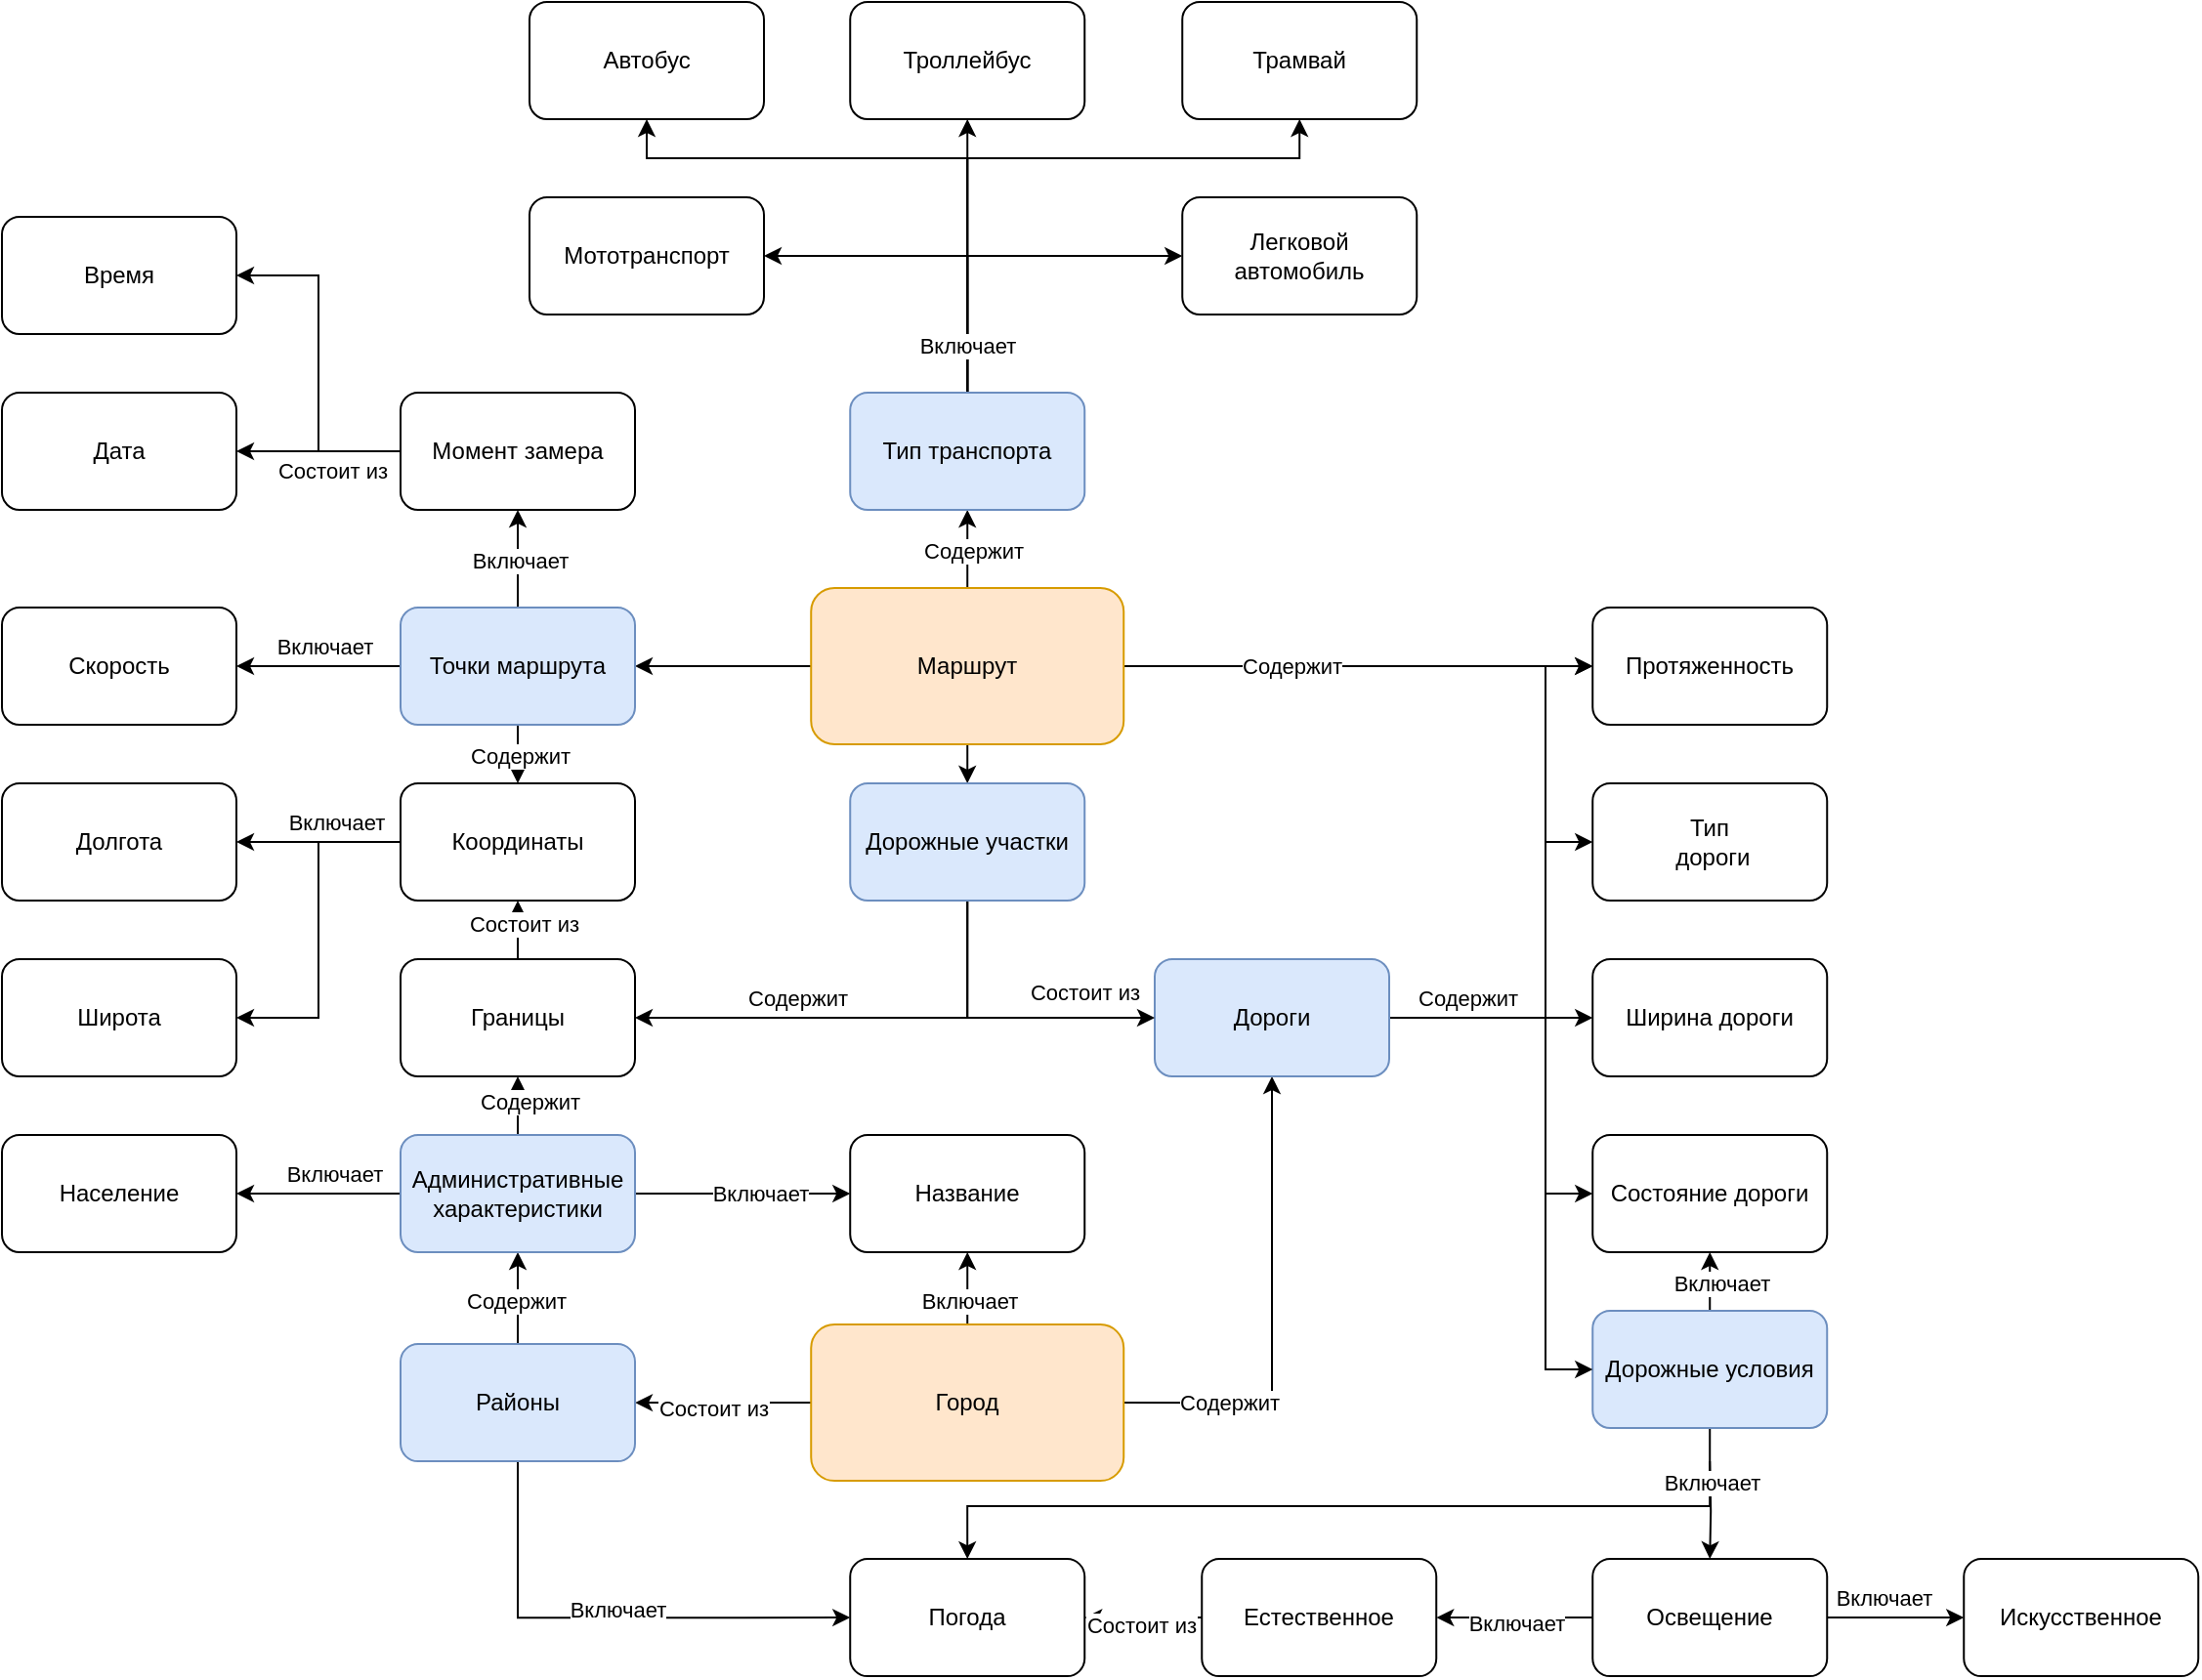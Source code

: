 <mxfile version="26.0.15">
  <diagram name="Страница — 1" id="sDsJkAFC1A9Nc0Rgq0W8">
    <mxGraphModel dx="1708" dy="1982" grid="1" gridSize="10" guides="1" tooltips="1" connect="1" arrows="1" fold="1" page="1" pageScale="1" pageWidth="827" pageHeight="1169" math="0" shadow="0">
      <root>
        <mxCell id="0" />
        <mxCell id="1" parent="0" />
        <mxCell id="dTeIS4s1cG9BcwlWkZZ--52" style="edgeStyle=orthogonalEdgeStyle;rounded=0;orthogonalLoop=1;jettySize=auto;html=1;exitX=0;exitY=0.5;exitDx=0;exitDy=0;entryX=1;entryY=0.5;entryDx=0;entryDy=0;" edge="1" parent="1" source="dTeIS4s1cG9BcwlWkZZ--1" target="dTeIS4s1cG9BcwlWkZZ--3">
          <mxGeometry relative="1" as="geometry" />
        </mxCell>
        <mxCell id="dTeIS4s1cG9BcwlWkZZ--125" value="Состоит из" style="edgeLabel;html=1;align=center;verticalAlign=middle;resizable=0;points=[];" vertex="1" connectable="0" parent="dTeIS4s1cG9BcwlWkZZ--52">
          <mxGeometry x="0.113" y="3" relative="1" as="geometry">
            <mxPoint as="offset" />
          </mxGeometry>
        </mxCell>
        <mxCell id="dTeIS4s1cG9BcwlWkZZ--75" style="edgeStyle=orthogonalEdgeStyle;rounded=0;orthogonalLoop=1;jettySize=auto;html=1;exitX=1;exitY=0.5;exitDx=0;exitDy=0;entryX=0.5;entryY=1;entryDx=0;entryDy=0;" edge="1" parent="1" source="dTeIS4s1cG9BcwlWkZZ--1" target="dTeIS4s1cG9BcwlWkZZ--6">
          <mxGeometry relative="1" as="geometry" />
        </mxCell>
        <mxCell id="dTeIS4s1cG9BcwlWkZZ--124" value="Содержит" style="edgeLabel;html=1;align=center;verticalAlign=middle;resizable=0;points=[];" vertex="1" connectable="0" parent="dTeIS4s1cG9BcwlWkZZ--75">
          <mxGeometry x="-0.56" relative="1" as="geometry">
            <mxPoint as="offset" />
          </mxGeometry>
        </mxCell>
        <mxCell id="dTeIS4s1cG9BcwlWkZZ--82" style="edgeStyle=orthogonalEdgeStyle;rounded=0;orthogonalLoop=1;jettySize=auto;html=1;exitX=0.5;exitY=0;exitDx=0;exitDy=0;entryX=0.5;entryY=1;entryDx=0;entryDy=0;" edge="1" parent="1" source="dTeIS4s1cG9BcwlWkZZ--1" target="dTeIS4s1cG9BcwlWkZZ--81">
          <mxGeometry relative="1" as="geometry" />
        </mxCell>
        <mxCell id="dTeIS4s1cG9BcwlWkZZ--122" value="Включает" style="edgeLabel;html=1;align=center;verticalAlign=middle;resizable=0;points=[];" vertex="1" connectable="0" parent="dTeIS4s1cG9BcwlWkZZ--82">
          <mxGeometry x="-0.329" y="-1" relative="1" as="geometry">
            <mxPoint as="offset" />
          </mxGeometry>
        </mxCell>
        <mxCell id="dTeIS4s1cG9BcwlWkZZ--1" value="Город" style="rounded=1;whiteSpace=wrap;html=1;fillColor=#ffe6cc;strokeColor=#d79b00;" vertex="1" parent="1">
          <mxGeometry x="504.12" y="337.06" width="160" height="80" as="geometry" />
        </mxCell>
        <mxCell id="dTeIS4s1cG9BcwlWkZZ--15" style="edgeStyle=orthogonalEdgeStyle;rounded=0;orthogonalLoop=1;jettySize=auto;html=1;exitX=0;exitY=0.5;exitDx=0;exitDy=0;entryX=1;entryY=0.5;entryDx=0;entryDy=0;" edge="1" parent="1" source="dTeIS4s1cG9BcwlWkZZ--2" target="dTeIS4s1cG9BcwlWkZZ--11">
          <mxGeometry relative="1" as="geometry" />
        </mxCell>
        <mxCell id="dTeIS4s1cG9BcwlWkZZ--26" style="edgeStyle=orthogonalEdgeStyle;rounded=0;orthogonalLoop=1;jettySize=auto;html=1;exitX=0.5;exitY=1;exitDx=0;exitDy=0;entryX=0.5;entryY=0;entryDx=0;entryDy=0;" edge="1" parent="1" source="dTeIS4s1cG9BcwlWkZZ--2" target="dTeIS4s1cG9BcwlWkZZ--10">
          <mxGeometry relative="1" as="geometry" />
        </mxCell>
        <mxCell id="dTeIS4s1cG9BcwlWkZZ--51" style="edgeStyle=orthogonalEdgeStyle;rounded=0;orthogonalLoop=1;jettySize=auto;html=1;exitX=0.5;exitY=0;exitDx=0;exitDy=0;entryX=0.5;entryY=1;entryDx=0;entryDy=0;" edge="1" parent="1" source="dTeIS4s1cG9BcwlWkZZ--2" target="dTeIS4s1cG9BcwlWkZZ--13">
          <mxGeometry relative="1" as="geometry" />
        </mxCell>
        <mxCell id="dTeIS4s1cG9BcwlWkZZ--101" value="Содержит" style="edgeLabel;html=1;align=center;verticalAlign=middle;resizable=0;points=[];" vertex="1" connectable="0" parent="dTeIS4s1cG9BcwlWkZZ--51">
          <mxGeometry x="-0.018" y="-3" relative="1" as="geometry">
            <mxPoint as="offset" />
          </mxGeometry>
        </mxCell>
        <mxCell id="dTeIS4s1cG9BcwlWkZZ--73" style="edgeStyle=orthogonalEdgeStyle;rounded=0;orthogonalLoop=1;jettySize=auto;html=1;exitX=1;exitY=0.5;exitDx=0;exitDy=0;entryX=0;entryY=0.5;entryDx=0;entryDy=0;" edge="1" parent="1" source="dTeIS4s1cG9BcwlWkZZ--2" target="dTeIS4s1cG9BcwlWkZZ--28">
          <mxGeometry relative="1" as="geometry" />
        </mxCell>
        <mxCell id="dTeIS4s1cG9BcwlWkZZ--102" value="Содержит" style="edgeLabel;html=1;align=center;verticalAlign=middle;resizable=0;points=[];" vertex="1" connectable="0" parent="dTeIS4s1cG9BcwlWkZZ--73">
          <mxGeometry x="-0.572" y="-5" relative="1" as="geometry">
            <mxPoint x="34" y="-5" as="offset" />
          </mxGeometry>
        </mxCell>
        <mxCell id="dTeIS4s1cG9BcwlWkZZ--2" value="Маршрут" style="rounded=1;whiteSpace=wrap;html=1;fillColor=#ffe6cc;strokeColor=#d79b00;" vertex="1" parent="1">
          <mxGeometry x="504.12" y="-40" width="160" height="80" as="geometry" />
        </mxCell>
        <mxCell id="dTeIS4s1cG9BcwlWkZZ--35" style="edgeStyle=orthogonalEdgeStyle;rounded=0;orthogonalLoop=1;jettySize=auto;html=1;exitX=0.5;exitY=0;exitDx=0;exitDy=0;entryX=0.5;entryY=1;entryDx=0;entryDy=0;" edge="1" parent="1" source="dTeIS4s1cG9BcwlWkZZ--3" target="dTeIS4s1cG9BcwlWkZZ--21">
          <mxGeometry relative="1" as="geometry" />
        </mxCell>
        <mxCell id="dTeIS4s1cG9BcwlWkZZ--111" value="Содержит" style="edgeLabel;html=1;align=center;verticalAlign=middle;resizable=0;points=[];" vertex="1" connectable="0" parent="dTeIS4s1cG9BcwlWkZZ--35">
          <mxGeometry x="-0.043" y="1" relative="1" as="geometry">
            <mxPoint as="offset" />
          </mxGeometry>
        </mxCell>
        <mxCell id="dTeIS4s1cG9BcwlWkZZ--55" style="edgeStyle=orthogonalEdgeStyle;rounded=0;orthogonalLoop=1;jettySize=auto;html=1;exitX=0.5;exitY=1;exitDx=0;exitDy=0;entryX=0;entryY=0.5;entryDx=0;entryDy=0;" edge="1" parent="1" source="dTeIS4s1cG9BcwlWkZZ--3" target="dTeIS4s1cG9BcwlWkZZ--36">
          <mxGeometry relative="1" as="geometry" />
        </mxCell>
        <mxCell id="dTeIS4s1cG9BcwlWkZZ--112" value="Включает" style="edgeLabel;html=1;align=center;verticalAlign=middle;resizable=0;points=[];" vertex="1" connectable="0" parent="dTeIS4s1cG9BcwlWkZZ--55">
          <mxGeometry x="0.047" y="4" relative="1" as="geometry">
            <mxPoint as="offset" />
          </mxGeometry>
        </mxCell>
        <mxCell id="dTeIS4s1cG9BcwlWkZZ--3" value="Районы" style="rounded=1;whiteSpace=wrap;html=1;fillColor=#dae8fc;strokeColor=#6c8ebf;" vertex="1" parent="1">
          <mxGeometry x="294" y="347.06" width="120" height="60" as="geometry" />
        </mxCell>
        <mxCell id="dTeIS4s1cG9BcwlWkZZ--4" value="Население" style="rounded=1;whiteSpace=wrap;html=1;" vertex="1" parent="1">
          <mxGeometry x="90" y="240" width="120" height="60" as="geometry" />
        </mxCell>
        <mxCell id="dTeIS4s1cG9BcwlWkZZ--70" style="edgeStyle=orthogonalEdgeStyle;rounded=0;orthogonalLoop=1;jettySize=auto;html=1;exitX=0.5;exitY=1;exitDx=0;exitDy=0;entryX=0.5;entryY=0;entryDx=0;entryDy=0;" edge="1" parent="1" target="dTeIS4s1cG9BcwlWkZZ--41">
          <mxGeometry relative="1" as="geometry">
            <mxPoint x="964.12" y="407.06" as="sourcePoint" />
          </mxGeometry>
        </mxCell>
        <mxCell id="dTeIS4s1cG9BcwlWkZZ--72" style="edgeStyle=orthogonalEdgeStyle;rounded=0;orthogonalLoop=1;jettySize=auto;html=1;exitX=0.5;exitY=0;exitDx=0;exitDy=0;entryX=0.5;entryY=1;entryDx=0;entryDy=0;" edge="1" parent="1" source="dTeIS4s1cG9BcwlWkZZ--5" target="dTeIS4s1cG9BcwlWkZZ--9">
          <mxGeometry relative="1" as="geometry" />
        </mxCell>
        <mxCell id="dTeIS4s1cG9BcwlWkZZ--127" value="Включает" style="edgeLabel;html=1;align=center;verticalAlign=middle;resizable=0;points=[];" vertex="1" connectable="0" parent="dTeIS4s1cG9BcwlWkZZ--72">
          <mxGeometry x="-0.043" y="-6" relative="1" as="geometry">
            <mxPoint as="offset" />
          </mxGeometry>
        </mxCell>
        <mxCell id="dTeIS4s1cG9BcwlWkZZ--100" style="edgeStyle=orthogonalEdgeStyle;rounded=0;orthogonalLoop=1;jettySize=auto;html=1;exitX=0.5;exitY=1;exitDx=0;exitDy=0;entryX=0.5;entryY=0;entryDx=0;entryDy=0;" edge="1" parent="1" source="dTeIS4s1cG9BcwlWkZZ--5" target="dTeIS4s1cG9BcwlWkZZ--36">
          <mxGeometry relative="1" as="geometry">
            <Array as="points">
              <mxPoint x="964" y="430" />
              <mxPoint x="584" y="430" />
            </Array>
          </mxGeometry>
        </mxCell>
        <mxCell id="dTeIS4s1cG9BcwlWkZZ--126" value="Включает" style="edgeLabel;html=1;align=center;verticalAlign=middle;resizable=0;points=[];" vertex="1" connectable="0" parent="dTeIS4s1cG9BcwlWkZZ--100">
          <mxGeometry x="-0.952" y="1" relative="1" as="geometry">
            <mxPoint y="17" as="offset" />
          </mxGeometry>
        </mxCell>
        <mxCell id="dTeIS4s1cG9BcwlWkZZ--5" value="Дорожные условия" style="rounded=1;whiteSpace=wrap;html=1;fillColor=#dae8fc;strokeColor=#6c8ebf;" vertex="1" parent="1">
          <mxGeometry x="904.12" y="330" width="120" height="60" as="geometry" />
        </mxCell>
        <mxCell id="dTeIS4s1cG9BcwlWkZZ--71" style="edgeStyle=orthogonalEdgeStyle;rounded=0;orthogonalLoop=1;jettySize=auto;html=1;exitX=1;exitY=0.5;exitDx=0;exitDy=0;entryX=0;entryY=0.5;entryDx=0;entryDy=0;" edge="1" parent="1" source="dTeIS4s1cG9BcwlWkZZ--6" target="dTeIS4s1cG9BcwlWkZZ--5">
          <mxGeometry relative="1" as="geometry">
            <Array as="points">
              <mxPoint x="880" y="180" />
              <mxPoint x="880" y="360" />
            </Array>
          </mxGeometry>
        </mxCell>
        <mxCell id="dTeIS4s1cG9BcwlWkZZ--77" style="edgeStyle=orthogonalEdgeStyle;rounded=0;orthogonalLoop=1;jettySize=auto;html=1;exitX=1;exitY=0.5;exitDx=0;exitDy=0;entryX=0;entryY=0.5;entryDx=0;entryDy=0;" edge="1" parent="1" source="dTeIS4s1cG9BcwlWkZZ--6" target="dTeIS4s1cG9BcwlWkZZ--9">
          <mxGeometry relative="1" as="geometry">
            <Array as="points">
              <mxPoint x="880" y="180" />
              <mxPoint x="880" y="270" />
            </Array>
          </mxGeometry>
        </mxCell>
        <mxCell id="dTeIS4s1cG9BcwlWkZZ--78" style="edgeStyle=orthogonalEdgeStyle;rounded=0;orthogonalLoop=1;jettySize=auto;html=1;exitX=1;exitY=0.5;exitDx=0;exitDy=0;entryX=0;entryY=0.5;entryDx=0;entryDy=0;" edge="1" parent="1" source="dTeIS4s1cG9BcwlWkZZ--6" target="dTeIS4s1cG9BcwlWkZZ--8">
          <mxGeometry relative="1" as="geometry" />
        </mxCell>
        <mxCell id="dTeIS4s1cG9BcwlWkZZ--79" style="edgeStyle=orthogonalEdgeStyle;rounded=0;orthogonalLoop=1;jettySize=auto;html=1;exitX=1;exitY=0.5;exitDx=0;exitDy=0;entryX=0;entryY=0.5;entryDx=0;entryDy=0;" edge="1" parent="1" source="dTeIS4s1cG9BcwlWkZZ--6" target="dTeIS4s1cG9BcwlWkZZ--7">
          <mxGeometry relative="1" as="geometry">
            <Array as="points">
              <mxPoint x="880" y="180" />
              <mxPoint x="880" y="90" />
            </Array>
          </mxGeometry>
        </mxCell>
        <mxCell id="dTeIS4s1cG9BcwlWkZZ--80" style="edgeStyle=orthogonalEdgeStyle;rounded=0;orthogonalLoop=1;jettySize=auto;html=1;exitX=1;exitY=0.5;exitDx=0;exitDy=0;entryX=0;entryY=0.5;entryDx=0;entryDy=0;" edge="1" parent="1" source="dTeIS4s1cG9BcwlWkZZ--6" target="dTeIS4s1cG9BcwlWkZZ--28">
          <mxGeometry relative="1" as="geometry">
            <Array as="points">
              <mxPoint x="880" y="180" />
              <mxPoint x="880" />
            </Array>
          </mxGeometry>
        </mxCell>
        <mxCell id="dTeIS4s1cG9BcwlWkZZ--128" value="Содержит" style="edgeLabel;html=1;align=center;verticalAlign=middle;resizable=0;points=[];" vertex="1" connectable="0" parent="dTeIS4s1cG9BcwlWkZZ--80">
          <mxGeometry x="-0.894" y="-4" relative="1" as="geometry">
            <mxPoint x="25" y="-14" as="offset" />
          </mxGeometry>
        </mxCell>
        <mxCell id="dTeIS4s1cG9BcwlWkZZ--6" value="Дороги" style="rounded=1;whiteSpace=wrap;html=1;fillColor=#dae8fc;strokeColor=#6c8ebf;" vertex="1" parent="1">
          <mxGeometry x="680" y="150" width="120" height="60" as="geometry" />
        </mxCell>
        <mxCell id="dTeIS4s1cG9BcwlWkZZ--7" value="&lt;div&gt;Тип&lt;/div&gt;&amp;nbsp;дороги" style="rounded=1;whiteSpace=wrap;html=1;" vertex="1" parent="1">
          <mxGeometry x="904.12" y="60" width="120" height="60" as="geometry" />
        </mxCell>
        <mxCell id="dTeIS4s1cG9BcwlWkZZ--8" value="Ширина дороги" style="rounded=1;whiteSpace=wrap;html=1;" vertex="1" parent="1">
          <mxGeometry x="904.12" y="150" width="120" height="60" as="geometry" />
        </mxCell>
        <mxCell id="dTeIS4s1cG9BcwlWkZZ--9" value="Состояние дороги" style="rounded=1;whiteSpace=wrap;html=1;" vertex="1" parent="1">
          <mxGeometry x="904.12" y="240" width="120" height="60" as="geometry" />
        </mxCell>
        <mxCell id="dTeIS4s1cG9BcwlWkZZ--117" style="edgeStyle=orthogonalEdgeStyle;rounded=0;orthogonalLoop=1;jettySize=auto;html=1;exitX=0.5;exitY=1;exitDx=0;exitDy=0;entryX=1;entryY=0.5;entryDx=0;entryDy=0;" edge="1" parent="1" source="dTeIS4s1cG9BcwlWkZZ--10" target="dTeIS4s1cG9BcwlWkZZ--22">
          <mxGeometry relative="1" as="geometry" />
        </mxCell>
        <mxCell id="dTeIS4s1cG9BcwlWkZZ--120" value="Содержит" style="edgeLabel;html=1;align=center;verticalAlign=middle;resizable=0;points=[];" vertex="1" connectable="0" parent="dTeIS4s1cG9BcwlWkZZ--117">
          <mxGeometry x="0.28" relative="1" as="geometry">
            <mxPoint y="-10" as="offset" />
          </mxGeometry>
        </mxCell>
        <mxCell id="dTeIS4s1cG9BcwlWkZZ--118" style="edgeStyle=orthogonalEdgeStyle;rounded=0;orthogonalLoop=1;jettySize=auto;html=1;exitX=0.5;exitY=1;exitDx=0;exitDy=0;entryX=0;entryY=0.5;entryDx=0;entryDy=0;" edge="1" parent="1" source="dTeIS4s1cG9BcwlWkZZ--10" target="dTeIS4s1cG9BcwlWkZZ--6">
          <mxGeometry relative="1" as="geometry" />
        </mxCell>
        <mxCell id="dTeIS4s1cG9BcwlWkZZ--119" value="Состоит из" style="edgeLabel;html=1;align=center;verticalAlign=middle;resizable=0;points=[];" vertex="1" connectable="0" parent="dTeIS4s1cG9BcwlWkZZ--118">
          <mxGeometry x="-0.722" y="2" relative="1" as="geometry">
            <mxPoint x="58" y="25" as="offset" />
          </mxGeometry>
        </mxCell>
        <mxCell id="dTeIS4s1cG9BcwlWkZZ--10" value="Дорожные участки" style="rounded=1;whiteSpace=wrap;html=1;fillColor=#dae8fc;strokeColor=#6c8ebf;" vertex="1" parent="1">
          <mxGeometry x="524.12" y="60" width="120" height="60" as="geometry" />
        </mxCell>
        <mxCell id="dTeIS4s1cG9BcwlWkZZ--19" style="edgeStyle=orthogonalEdgeStyle;rounded=0;orthogonalLoop=1;jettySize=auto;html=1;exitX=0.5;exitY=0;exitDx=0;exitDy=0;entryX=0.5;entryY=1;entryDx=0;entryDy=0;" edge="1" parent="1" source="dTeIS4s1cG9BcwlWkZZ--11" target="dTeIS4s1cG9BcwlWkZZ--18">
          <mxGeometry relative="1" as="geometry" />
        </mxCell>
        <mxCell id="dTeIS4s1cG9BcwlWkZZ--106" value="Включает" style="edgeLabel;html=1;align=center;verticalAlign=middle;resizable=0;points=[];" vertex="1" connectable="0" parent="dTeIS4s1cG9BcwlWkZZ--19">
          <mxGeometry x="-0.049" y="-1" relative="1" as="geometry">
            <mxPoint as="offset" />
          </mxGeometry>
        </mxCell>
        <mxCell id="dTeIS4s1cG9BcwlWkZZ--24" style="edgeStyle=orthogonalEdgeStyle;rounded=0;orthogonalLoop=1;jettySize=auto;html=1;exitX=0.5;exitY=1;exitDx=0;exitDy=0;entryX=0.5;entryY=0;entryDx=0;entryDy=0;" edge="1" parent="1" source="dTeIS4s1cG9BcwlWkZZ--11" target="dTeIS4s1cG9BcwlWkZZ--12">
          <mxGeometry relative="1" as="geometry" />
        </mxCell>
        <mxCell id="dTeIS4s1cG9BcwlWkZZ--107" value="Содержит" style="edgeLabel;html=1;align=center;verticalAlign=middle;resizable=0;points=[];" vertex="1" connectable="0" parent="dTeIS4s1cG9BcwlWkZZ--24">
          <mxGeometry x="0.082" y="1" relative="1" as="geometry">
            <mxPoint as="offset" />
          </mxGeometry>
        </mxCell>
        <mxCell id="dTeIS4s1cG9BcwlWkZZ--25" style="edgeStyle=orthogonalEdgeStyle;rounded=0;orthogonalLoop=1;jettySize=auto;html=1;exitX=0;exitY=0.5;exitDx=0;exitDy=0;entryX=1;entryY=0.5;entryDx=0;entryDy=0;" edge="1" parent="1" source="dTeIS4s1cG9BcwlWkZZ--11" target="dTeIS4s1cG9BcwlWkZZ--14">
          <mxGeometry relative="1" as="geometry" />
        </mxCell>
        <mxCell id="dTeIS4s1cG9BcwlWkZZ--105" value="Включает" style="edgeLabel;html=1;align=center;verticalAlign=middle;resizable=0;points=[];" vertex="1" connectable="0" parent="dTeIS4s1cG9BcwlWkZZ--25">
          <mxGeometry x="-0.073" y="2" relative="1" as="geometry">
            <mxPoint y="-12" as="offset" />
          </mxGeometry>
        </mxCell>
        <mxCell id="dTeIS4s1cG9BcwlWkZZ--11" value="Точки маршрута" style="rounded=1;whiteSpace=wrap;html=1;fillColor=#dae8fc;strokeColor=#6c8ebf;" vertex="1" parent="1">
          <mxGeometry x="294" y="-30" width="120" height="60" as="geometry" />
        </mxCell>
        <mxCell id="dTeIS4s1cG9BcwlWkZZ--42" style="edgeStyle=orthogonalEdgeStyle;rounded=0;orthogonalLoop=1;jettySize=auto;html=1;exitX=0;exitY=0.5;exitDx=0;exitDy=0;entryX=1;entryY=0.5;entryDx=0;entryDy=0;" edge="1" parent="1" source="dTeIS4s1cG9BcwlWkZZ--12" target="dTeIS4s1cG9BcwlWkZZ--23">
          <mxGeometry relative="1" as="geometry" />
        </mxCell>
        <mxCell id="dTeIS4s1cG9BcwlWkZZ--43" style="edgeStyle=orthogonalEdgeStyle;rounded=0;orthogonalLoop=1;jettySize=auto;html=1;exitX=0;exitY=0.5;exitDx=0;exitDy=0;entryX=1;entryY=0.5;entryDx=0;entryDy=0;" edge="1" parent="1" source="dTeIS4s1cG9BcwlWkZZ--12" target="dTeIS4s1cG9BcwlWkZZ--30">
          <mxGeometry relative="1" as="geometry" />
        </mxCell>
        <mxCell id="dTeIS4s1cG9BcwlWkZZ--109" value="Включает" style="edgeLabel;html=1;align=center;verticalAlign=middle;resizable=0;points=[];" vertex="1" connectable="0" parent="dTeIS4s1cG9BcwlWkZZ--43">
          <mxGeometry x="-0.798" y="-4" relative="1" as="geometry">
            <mxPoint x="-16" y="-6" as="offset" />
          </mxGeometry>
        </mxCell>
        <mxCell id="dTeIS4s1cG9BcwlWkZZ--12" value="Координаты" style="rounded=1;whiteSpace=wrap;html=1;" vertex="1" parent="1">
          <mxGeometry x="294" y="60" width="120" height="60" as="geometry" />
        </mxCell>
        <mxCell id="dTeIS4s1cG9BcwlWkZZ--95" style="edgeStyle=orthogonalEdgeStyle;rounded=0;orthogonalLoop=1;jettySize=auto;html=1;exitX=0.5;exitY=0;exitDx=0;exitDy=0;entryX=1;entryY=0.5;entryDx=0;entryDy=0;" edge="1" parent="1" source="dTeIS4s1cG9BcwlWkZZ--13" target="dTeIS4s1cG9BcwlWkZZ--93">
          <mxGeometry relative="1" as="geometry" />
        </mxCell>
        <mxCell id="dTeIS4s1cG9BcwlWkZZ--96" style="edgeStyle=orthogonalEdgeStyle;rounded=0;orthogonalLoop=1;jettySize=auto;html=1;exitX=0.5;exitY=0;exitDx=0;exitDy=0;entryX=0.5;entryY=1;entryDx=0;entryDy=0;" edge="1" parent="1" source="dTeIS4s1cG9BcwlWkZZ--13" target="dTeIS4s1cG9BcwlWkZZ--91">
          <mxGeometry relative="1" as="geometry">
            <Array as="points">
              <mxPoint x="520" y="-260" />
              <mxPoint x="354" y="-260" />
            </Array>
          </mxGeometry>
        </mxCell>
        <mxCell id="dTeIS4s1cG9BcwlWkZZ--97" style="edgeStyle=orthogonalEdgeStyle;rounded=0;orthogonalLoop=1;jettySize=auto;html=1;exitX=0.5;exitY=0;exitDx=0;exitDy=0;entryX=0.5;entryY=1;entryDx=0;entryDy=0;" edge="1" parent="1" source="dTeIS4s1cG9BcwlWkZZ--13" target="dTeIS4s1cG9BcwlWkZZ--92">
          <mxGeometry relative="1" as="geometry" />
        </mxCell>
        <mxCell id="dTeIS4s1cG9BcwlWkZZ--98" style="edgeStyle=orthogonalEdgeStyle;rounded=0;orthogonalLoop=1;jettySize=auto;html=1;exitX=0.5;exitY=0;exitDx=0;exitDy=0;entryX=0.5;entryY=1;entryDx=0;entryDy=0;" edge="1" parent="1" source="dTeIS4s1cG9BcwlWkZZ--13" target="dTeIS4s1cG9BcwlWkZZ--90">
          <mxGeometry relative="1" as="geometry">
            <Array as="points">
              <mxPoint x="584.12" y="-260" />
              <mxPoint x="754.12" y="-260" />
            </Array>
          </mxGeometry>
        </mxCell>
        <mxCell id="dTeIS4s1cG9BcwlWkZZ--99" style="edgeStyle=orthogonalEdgeStyle;rounded=0;orthogonalLoop=1;jettySize=auto;html=1;exitX=0.5;exitY=0;exitDx=0;exitDy=0;entryX=0;entryY=0.5;entryDx=0;entryDy=0;" edge="1" parent="1" source="dTeIS4s1cG9BcwlWkZZ--13" target="dTeIS4s1cG9BcwlWkZZ--94">
          <mxGeometry relative="1" as="geometry" />
        </mxCell>
        <mxCell id="dTeIS4s1cG9BcwlWkZZ--103" value="Включает" style="edgeLabel;html=1;align=center;verticalAlign=middle;resizable=0;points=[];" vertex="1" connectable="0" parent="dTeIS4s1cG9BcwlWkZZ--99">
          <mxGeometry x="-0.729" relative="1" as="geometry">
            <mxPoint as="offset" />
          </mxGeometry>
        </mxCell>
        <mxCell id="dTeIS4s1cG9BcwlWkZZ--13" value="Тип транспорта" style="rounded=1;whiteSpace=wrap;html=1;fillColor=#dae8fc;strokeColor=#6c8ebf;" vertex="1" parent="1">
          <mxGeometry x="524.12" y="-140" width="120" height="60" as="geometry" />
        </mxCell>
        <mxCell id="dTeIS4s1cG9BcwlWkZZ--14" value="Скорость" style="rounded=1;whiteSpace=wrap;html=1;" vertex="1" parent="1">
          <mxGeometry x="90" y="-30" width="120" height="60" as="geometry" />
        </mxCell>
        <mxCell id="dTeIS4s1cG9BcwlWkZZ--88" style="edgeStyle=orthogonalEdgeStyle;rounded=0;orthogonalLoop=1;jettySize=auto;html=1;exitX=0;exitY=0.5;exitDx=0;exitDy=0;entryX=1;entryY=0.5;entryDx=0;entryDy=0;" edge="1" parent="1" source="dTeIS4s1cG9BcwlWkZZ--18" target="dTeIS4s1cG9BcwlWkZZ--84">
          <mxGeometry relative="1" as="geometry" />
        </mxCell>
        <mxCell id="dTeIS4s1cG9BcwlWkZZ--89" style="edgeStyle=orthogonalEdgeStyle;rounded=0;orthogonalLoop=1;jettySize=auto;html=1;exitX=0;exitY=0.5;exitDx=0;exitDy=0;entryX=1;entryY=0.5;entryDx=0;entryDy=0;" edge="1" parent="1" source="dTeIS4s1cG9BcwlWkZZ--18" target="dTeIS4s1cG9BcwlWkZZ--85">
          <mxGeometry relative="1" as="geometry" />
        </mxCell>
        <mxCell id="dTeIS4s1cG9BcwlWkZZ--104" value="Состоит из" style="edgeLabel;html=1;align=center;verticalAlign=middle;resizable=0;points=[];" vertex="1" connectable="0" parent="dTeIS4s1cG9BcwlWkZZ--89">
          <mxGeometry x="-0.737" y="4" relative="1" as="geometry">
            <mxPoint x="-12" y="6" as="offset" />
          </mxGeometry>
        </mxCell>
        <mxCell id="dTeIS4s1cG9BcwlWkZZ--18" value="Момент замера" style="rounded=1;whiteSpace=wrap;html=1;" vertex="1" parent="1">
          <mxGeometry x="294" y="-140" width="120" height="60" as="geometry" />
        </mxCell>
        <mxCell id="dTeIS4s1cG9BcwlWkZZ--33" style="edgeStyle=orthogonalEdgeStyle;rounded=0;orthogonalLoop=1;jettySize=auto;html=1;exitX=0.5;exitY=0;exitDx=0;exitDy=0;entryX=0.5;entryY=1;entryDx=0;entryDy=0;" edge="1" parent="1" source="dTeIS4s1cG9BcwlWkZZ--21" target="dTeIS4s1cG9BcwlWkZZ--22">
          <mxGeometry relative="1" as="geometry" />
        </mxCell>
        <mxCell id="dTeIS4s1cG9BcwlWkZZ--121" value="Содержит" style="edgeLabel;html=1;align=center;verticalAlign=middle;resizable=0;points=[];" vertex="1" connectable="0" parent="dTeIS4s1cG9BcwlWkZZ--33">
          <mxGeometry x="0.153" y="-6" relative="1" as="geometry">
            <mxPoint as="offset" />
          </mxGeometry>
        </mxCell>
        <mxCell id="dTeIS4s1cG9BcwlWkZZ--34" style="edgeStyle=orthogonalEdgeStyle;rounded=0;orthogonalLoop=1;jettySize=auto;html=1;exitX=0;exitY=0.5;exitDx=0;exitDy=0;entryX=1;entryY=0.5;entryDx=0;entryDy=0;" edge="1" parent="1" source="dTeIS4s1cG9BcwlWkZZ--21" target="dTeIS4s1cG9BcwlWkZZ--4">
          <mxGeometry relative="1" as="geometry" />
        </mxCell>
        <mxCell id="dTeIS4s1cG9BcwlWkZZ--110" value="Включает" style="edgeLabel;html=1;align=center;verticalAlign=middle;resizable=0;points=[];" vertex="1" connectable="0" parent="dTeIS4s1cG9BcwlWkZZ--34">
          <mxGeometry x="0.294" y="-1" relative="1" as="geometry">
            <mxPoint x="20" y="-9" as="offset" />
          </mxGeometry>
        </mxCell>
        <mxCell id="dTeIS4s1cG9BcwlWkZZ--83" style="edgeStyle=orthogonalEdgeStyle;rounded=0;orthogonalLoop=1;jettySize=auto;html=1;exitX=1;exitY=0.5;exitDx=0;exitDy=0;entryX=0;entryY=0.5;entryDx=0;entryDy=0;" edge="1" parent="1" source="dTeIS4s1cG9BcwlWkZZ--21" target="dTeIS4s1cG9BcwlWkZZ--81">
          <mxGeometry relative="1" as="geometry" />
        </mxCell>
        <mxCell id="dTeIS4s1cG9BcwlWkZZ--123" value="Включает" style="edgeLabel;html=1;align=center;verticalAlign=middle;resizable=0;points=[];" vertex="1" connectable="0" parent="dTeIS4s1cG9BcwlWkZZ--83">
          <mxGeometry x="0.166" relative="1" as="geometry">
            <mxPoint as="offset" />
          </mxGeometry>
        </mxCell>
        <mxCell id="dTeIS4s1cG9BcwlWkZZ--21" value="Административные характеристики" style="rounded=1;whiteSpace=wrap;html=1;fillColor=#dae8fc;strokeColor=#6c8ebf;" vertex="1" parent="1">
          <mxGeometry x="294" y="240" width="120" height="60" as="geometry" />
        </mxCell>
        <mxCell id="dTeIS4s1cG9BcwlWkZZ--29" style="edgeStyle=orthogonalEdgeStyle;rounded=0;orthogonalLoop=1;jettySize=auto;html=1;exitX=0.5;exitY=0;exitDx=0;exitDy=0;entryX=0.5;entryY=1;entryDx=0;entryDy=0;" edge="1" parent="1" source="dTeIS4s1cG9BcwlWkZZ--22" target="dTeIS4s1cG9BcwlWkZZ--12">
          <mxGeometry relative="1" as="geometry" />
        </mxCell>
        <mxCell id="dTeIS4s1cG9BcwlWkZZ--108" value="Состоит из" style="edgeLabel;html=1;align=center;verticalAlign=middle;resizable=0;points=[];" vertex="1" connectable="0" parent="dTeIS4s1cG9BcwlWkZZ--29">
          <mxGeometry x="0.192" y="-3" relative="1" as="geometry">
            <mxPoint as="offset" />
          </mxGeometry>
        </mxCell>
        <mxCell id="dTeIS4s1cG9BcwlWkZZ--22" value="Границы" style="rounded=1;whiteSpace=wrap;html=1;" vertex="1" parent="1">
          <mxGeometry x="294" y="150" width="120" height="60" as="geometry" />
        </mxCell>
        <mxCell id="dTeIS4s1cG9BcwlWkZZ--23" value="Долгота" style="rounded=1;whiteSpace=wrap;html=1;" vertex="1" parent="1">
          <mxGeometry x="90" y="60" width="120" height="60" as="geometry" />
        </mxCell>
        <mxCell id="dTeIS4s1cG9BcwlWkZZ--28" value="Протяженность" style="rounded=1;whiteSpace=wrap;html=1;" vertex="1" parent="1">
          <mxGeometry x="904.12" y="-30" width="120" height="60" as="geometry" />
        </mxCell>
        <mxCell id="dTeIS4s1cG9BcwlWkZZ--30" value="Широта" style="rounded=1;whiteSpace=wrap;html=1;" vertex="1" parent="1">
          <mxGeometry x="90" y="150" width="120" height="60" as="geometry" />
        </mxCell>
        <mxCell id="dTeIS4s1cG9BcwlWkZZ--36" value="Погода" style="rounded=1;whiteSpace=wrap;html=1;" vertex="1" parent="1">
          <mxGeometry x="524.12" y="457.06" width="120" height="60" as="geometry" />
        </mxCell>
        <mxCell id="dTeIS4s1cG9BcwlWkZZ--58" style="edgeStyle=orthogonalEdgeStyle;rounded=0;orthogonalLoop=1;jettySize=auto;html=1;exitX=1;exitY=0.5;exitDx=0;exitDy=0;entryX=0;entryY=0.5;entryDx=0;entryDy=0;" edge="1" parent="1" source="dTeIS4s1cG9BcwlWkZZ--41" target="dTeIS4s1cG9BcwlWkZZ--46">
          <mxGeometry relative="1" as="geometry" />
        </mxCell>
        <mxCell id="dTeIS4s1cG9BcwlWkZZ--113" value="Включает" style="edgeLabel;html=1;align=center;verticalAlign=middle;resizable=0;points=[];" vertex="1" connectable="0" parent="dTeIS4s1cG9BcwlWkZZ--58">
          <mxGeometry x="-0.308" y="6" relative="1" as="geometry">
            <mxPoint x="5" y="-4" as="offset" />
          </mxGeometry>
        </mxCell>
        <mxCell id="dTeIS4s1cG9BcwlWkZZ--69" style="edgeStyle=orthogonalEdgeStyle;rounded=0;orthogonalLoop=1;jettySize=auto;html=1;exitX=0;exitY=0.5;exitDx=0;exitDy=0;entryX=1;entryY=0.5;entryDx=0;entryDy=0;" edge="1" parent="1" source="dTeIS4s1cG9BcwlWkZZ--41" target="dTeIS4s1cG9BcwlWkZZ--45">
          <mxGeometry relative="1" as="geometry" />
        </mxCell>
        <mxCell id="dTeIS4s1cG9BcwlWkZZ--114" value="Включает" style="edgeLabel;html=1;align=center;verticalAlign=middle;resizable=0;points=[];" vertex="1" connectable="0" parent="dTeIS4s1cG9BcwlWkZZ--69">
          <mxGeometry x="-0.008" y="3" relative="1" as="geometry">
            <mxPoint as="offset" />
          </mxGeometry>
        </mxCell>
        <mxCell id="dTeIS4s1cG9BcwlWkZZ--41" value="Освещение" style="rounded=1;whiteSpace=wrap;html=1;" vertex="1" parent="1">
          <mxGeometry x="904.12" y="457.06" width="120" height="60" as="geometry" />
        </mxCell>
        <mxCell id="dTeIS4s1cG9BcwlWkZZ--68" style="edgeStyle=orthogonalEdgeStyle;rounded=0;orthogonalLoop=1;jettySize=auto;html=1;exitX=0;exitY=0.5;exitDx=0;exitDy=0;entryX=1;entryY=0.5;entryDx=0;entryDy=0;" edge="1" parent="1" source="dTeIS4s1cG9BcwlWkZZ--45" target="dTeIS4s1cG9BcwlWkZZ--36">
          <mxGeometry relative="1" as="geometry" />
        </mxCell>
        <mxCell id="dTeIS4s1cG9BcwlWkZZ--115" value="Состоит из" style="edgeLabel;html=1;align=center;verticalAlign=middle;resizable=0;points=[];" vertex="1" connectable="0" parent="dTeIS4s1cG9BcwlWkZZ--68">
          <mxGeometry x="0.031" y="4" relative="1" as="geometry">
            <mxPoint as="offset" />
          </mxGeometry>
        </mxCell>
        <mxCell id="dTeIS4s1cG9BcwlWkZZ--45" value="Естественное" style="rounded=1;whiteSpace=wrap;html=1;" vertex="1" parent="1">
          <mxGeometry x="704.12" y="457.06" width="120" height="60" as="geometry" />
        </mxCell>
        <mxCell id="dTeIS4s1cG9BcwlWkZZ--46" value="Искусственное" style="rounded=1;whiteSpace=wrap;html=1;" vertex="1" parent="1">
          <mxGeometry x="1094.12" y="457.06" width="120" height="60" as="geometry" />
        </mxCell>
        <mxCell id="dTeIS4s1cG9BcwlWkZZ--81" value="Название" style="rounded=1;whiteSpace=wrap;html=1;" vertex="1" parent="1">
          <mxGeometry x="524.12" y="240" width="120" height="60" as="geometry" />
        </mxCell>
        <mxCell id="dTeIS4s1cG9BcwlWkZZ--84" value="Дата" style="rounded=1;whiteSpace=wrap;html=1;" vertex="1" parent="1">
          <mxGeometry x="90" y="-140" width="120" height="60" as="geometry" />
        </mxCell>
        <mxCell id="dTeIS4s1cG9BcwlWkZZ--85" value="Время" style="rounded=1;whiteSpace=wrap;html=1;" vertex="1" parent="1">
          <mxGeometry x="90" y="-230" width="120" height="60" as="geometry" />
        </mxCell>
        <mxCell id="dTeIS4s1cG9BcwlWkZZ--90" value="Трамвай" style="rounded=1;whiteSpace=wrap;html=1;" vertex="1" parent="1">
          <mxGeometry x="694.12" y="-340" width="120" height="60" as="geometry" />
        </mxCell>
        <mxCell id="dTeIS4s1cG9BcwlWkZZ--91" value="Автобус" style="rounded=1;whiteSpace=wrap;html=1;" vertex="1" parent="1">
          <mxGeometry x="360" y="-340" width="120" height="60" as="geometry" />
        </mxCell>
        <mxCell id="dTeIS4s1cG9BcwlWkZZ--92" value="Троллейбус" style="rounded=1;whiteSpace=wrap;html=1;" vertex="1" parent="1">
          <mxGeometry x="524.12" y="-340" width="120" height="60" as="geometry" />
        </mxCell>
        <mxCell id="dTeIS4s1cG9BcwlWkZZ--93" value="Мототранспорт" style="rounded=1;whiteSpace=wrap;html=1;" vertex="1" parent="1">
          <mxGeometry x="360" y="-240" width="120" height="60" as="geometry" />
        </mxCell>
        <mxCell id="dTeIS4s1cG9BcwlWkZZ--94" value="Легковой автомобиль" style="rounded=1;whiteSpace=wrap;html=1;" vertex="1" parent="1">
          <mxGeometry x="694.12" y="-240" width="120" height="60" as="geometry" />
        </mxCell>
      </root>
    </mxGraphModel>
  </diagram>
</mxfile>
